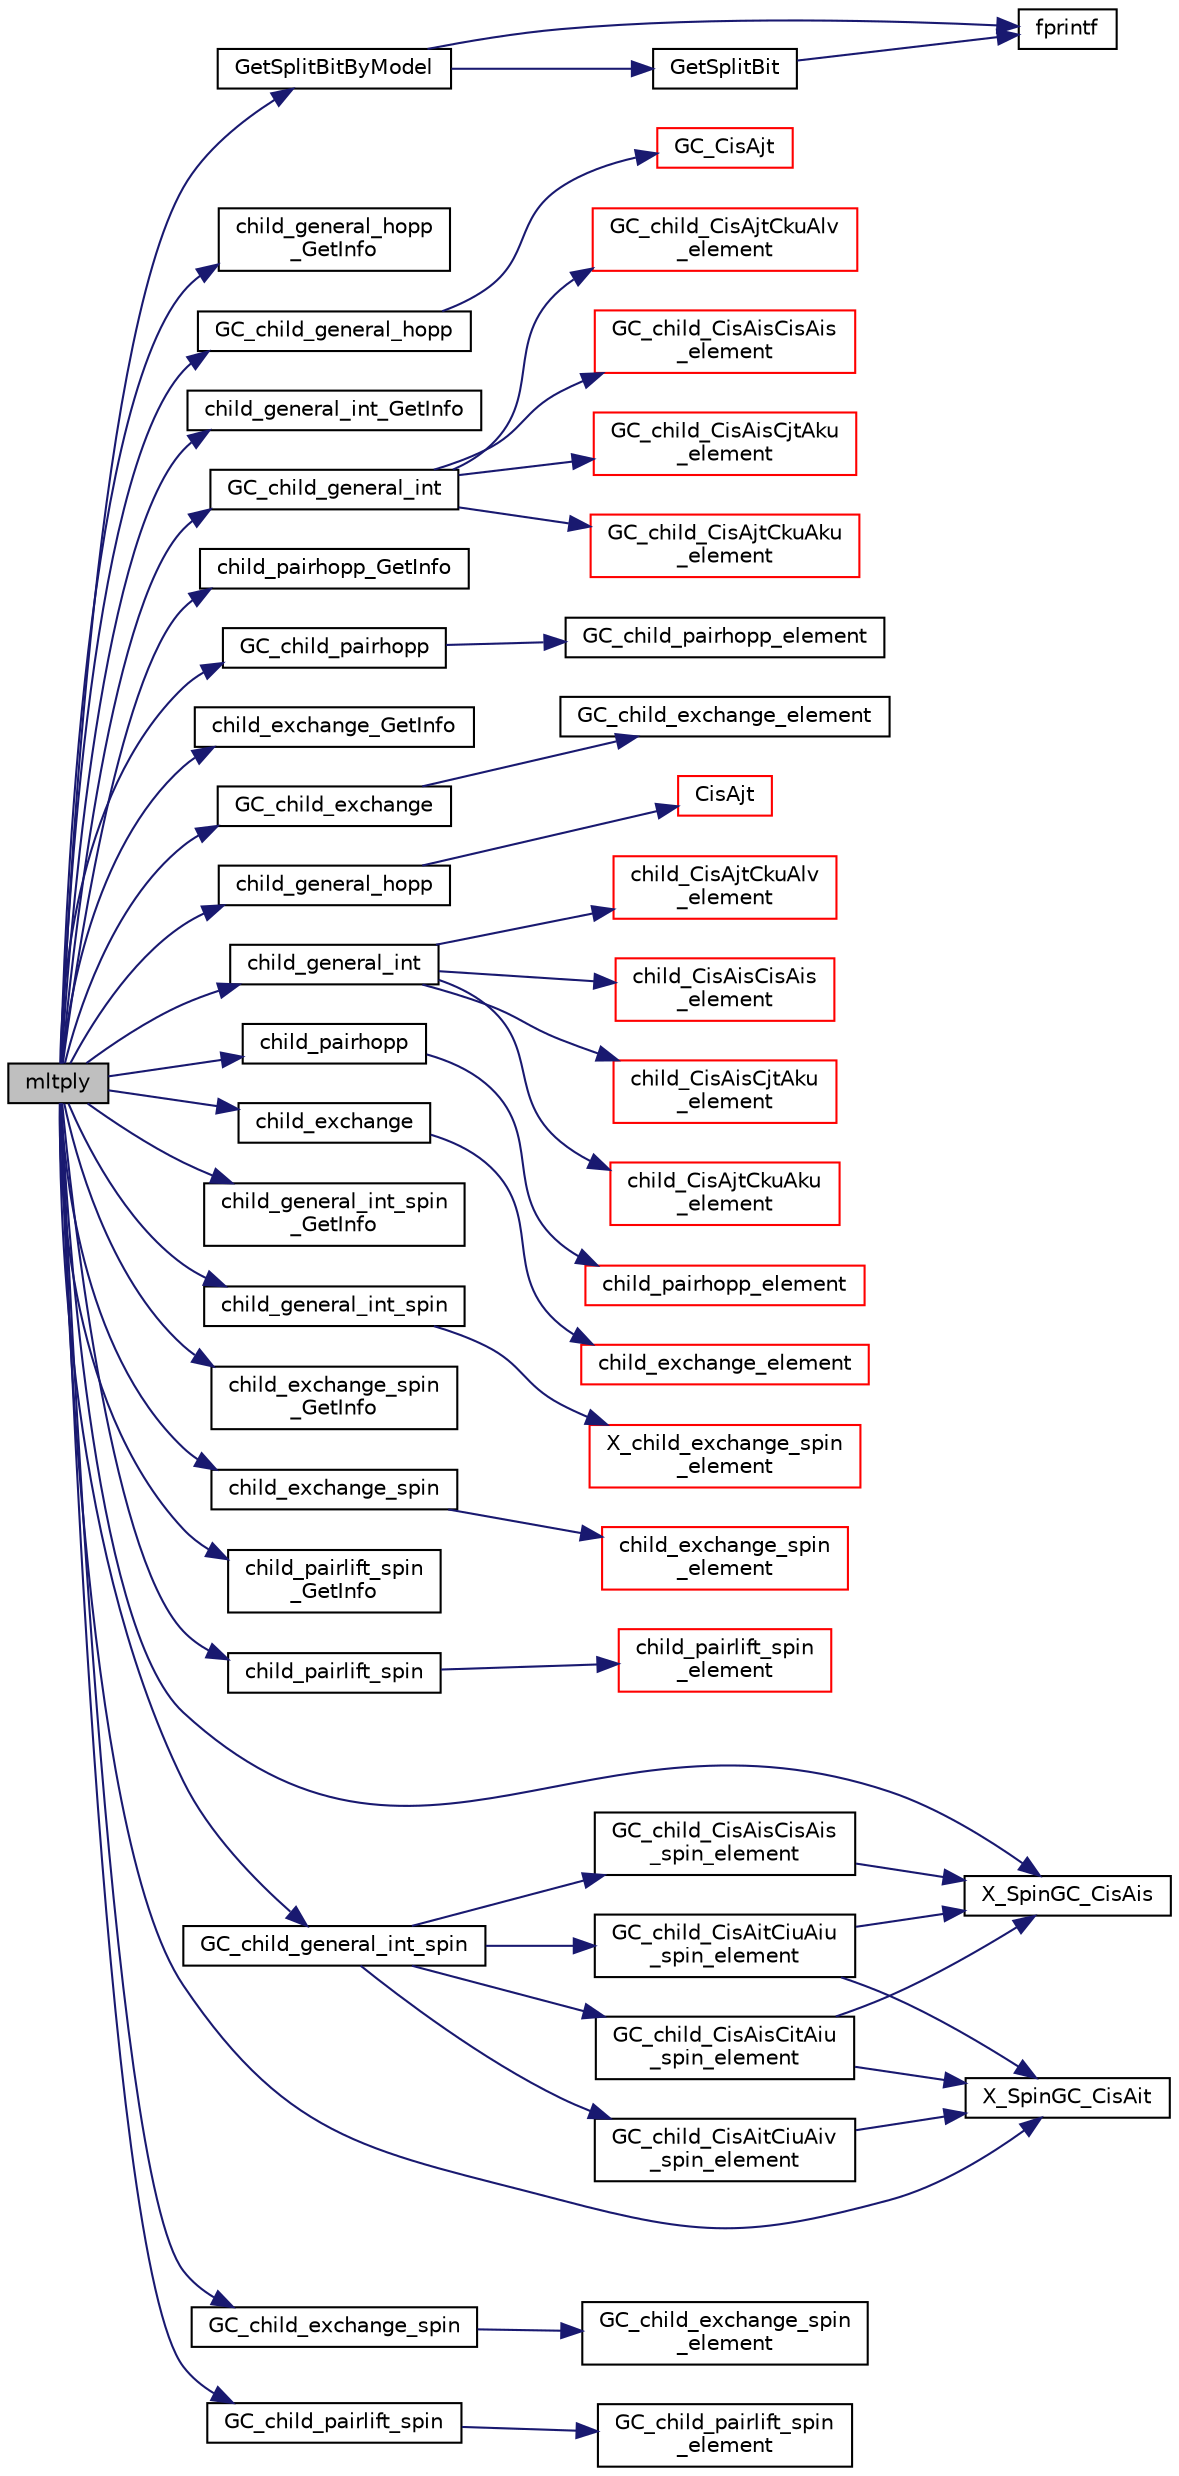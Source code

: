 digraph "mltply"
{
 // INTERACTIVE_SVG=YES
  edge [fontname="Helvetica",fontsize="10",labelfontname="Helvetica",labelfontsize="10"];
  node [fontname="Helvetica",fontsize="10",shape=record];
  rankdir="LR";
  Node1 [label="mltply",height=0.2,width=0.4,color="black", fillcolor="grey75", style="filled", fontcolor="black"];
  Node1 -> Node2 [color="midnightblue",fontsize="10",style="solid",fontname="Helvetica"];
  Node2 [label="GetSplitBitByModel",height=0.2,width=0.4,color="black", fillcolor="white", style="filled",URL="$bitcalc_8c.html#a78387adc1f4e171d3796235adfcbd87e"];
  Node2 -> Node3 [color="midnightblue",fontsize="10",style="solid",fontname="Helvetica"];
  Node3 [label="fprintf",height=0.2,width=0.4,color="black", fillcolor="white", style="filled",URL="$xfreemem__large_8c.html#a5c1bb0da45eec945c4cc3233c7d8427e"];
  Node2 -> Node4 [color="midnightblue",fontsize="10",style="solid",fontname="Helvetica"];
  Node4 [label="GetSplitBit",height=0.2,width=0.4,color="black", fillcolor="white", style="filled",URL="$bitcalc_8c.html#a8151401358ba31213a5bb228b9b57cfc"];
  Node4 -> Node3 [color="midnightblue",fontsize="10",style="solid",fontname="Helvetica"];
  Node1 -> Node5 [color="midnightblue",fontsize="10",style="solid",fontname="Helvetica"];
  Node5 [label="child_general_hopp\l_GetInfo",height=0.2,width=0.4,color="black", fillcolor="white", style="filled",URL="$mltply_8c.html#ad2c9c4176ec4f0f7d5087a890467a264"];
  Node1 -> Node6 [color="midnightblue",fontsize="10",style="solid",fontname="Helvetica"];
  Node6 [label="GC_child_general_hopp",height=0.2,width=0.4,color="black", fillcolor="white", style="filled",URL="$mltply_8c.html#a59f11fc0359c4543168c6a6f61a1ec70"];
  Node6 -> Node7 [color="midnightblue",fontsize="10",style="solid",fontname="Helvetica"];
  Node7 [label="GC_CisAjt",height=0.2,width=0.4,color="red", fillcolor="white", style="filled",URL="$mltply_8c.html#a257628b6ed79f7a93d3d2a9a957bc936"];
  Node1 -> Node8 [color="midnightblue",fontsize="10",style="solid",fontname="Helvetica"];
  Node8 [label="child_general_int_GetInfo",height=0.2,width=0.4,color="black", fillcolor="white", style="filled",URL="$mltply_8c.html#ad8750d6b426c68d0e931849d094b11ce"];
  Node1 -> Node9 [color="midnightblue",fontsize="10",style="solid",fontname="Helvetica"];
  Node9 [label="GC_child_general_int",height=0.2,width=0.4,color="black", fillcolor="white", style="filled",URL="$mltply_8c.html#a70e66e6ab9f74ec21130ed2363e24a51"];
  Node9 -> Node10 [color="midnightblue",fontsize="10",style="solid",fontname="Helvetica"];
  Node10 [label="GC_child_CisAisCisAis\l_element",height=0.2,width=0.4,color="red", fillcolor="white", style="filled",URL="$mltply_8c.html#a6e5c6a3af522a385b4ee60f66efb2557"];
  Node9 -> Node11 [color="midnightblue",fontsize="10",style="solid",fontname="Helvetica"];
  Node11 [label="GC_child_CisAisCjtAku\l_element",height=0.2,width=0.4,color="red", fillcolor="white", style="filled",URL="$mltply_8c.html#a5a389f0d9543e02b5d2e19df0198bafc"];
  Node9 -> Node12 [color="midnightblue",fontsize="10",style="solid",fontname="Helvetica"];
  Node12 [label="GC_child_CisAjtCkuAku\l_element",height=0.2,width=0.4,color="red", fillcolor="white", style="filled",URL="$mltply_8c.html#ab7d585bf30bbcee8449b8c54d0bb128e"];
  Node9 -> Node13 [color="midnightblue",fontsize="10",style="solid",fontname="Helvetica"];
  Node13 [label="GC_child_CisAjtCkuAlv\l_element",height=0.2,width=0.4,color="red", fillcolor="white", style="filled",URL="$mltply_8c.html#a6d06655a28258eea84191579396219e1"];
  Node1 -> Node14 [color="midnightblue",fontsize="10",style="solid",fontname="Helvetica"];
  Node14 [label="child_pairhopp_GetInfo",height=0.2,width=0.4,color="black", fillcolor="white", style="filled",URL="$mltply_8c.html#ada83696e48d6a9496eca54980a2fd2a4"];
  Node1 -> Node15 [color="midnightblue",fontsize="10",style="solid",fontname="Helvetica"];
  Node15 [label="GC_child_pairhopp",height=0.2,width=0.4,color="black", fillcolor="white", style="filled",URL="$mltply_8c.html#ad16f7b63b9768957a720004697a7a774"];
  Node15 -> Node16 [color="midnightblue",fontsize="10",style="solid",fontname="Helvetica"];
  Node16 [label="GC_child_pairhopp_element",height=0.2,width=0.4,color="black", fillcolor="white", style="filled",URL="$mltply_8c.html#a47af1fdf91258fccc366f8e96f600bfb"];
  Node1 -> Node17 [color="midnightblue",fontsize="10",style="solid",fontname="Helvetica"];
  Node17 [label="child_exchange_GetInfo",height=0.2,width=0.4,color="black", fillcolor="white", style="filled",URL="$mltply_8c.html#ace0e2c1c928c924f7efd3bf106c9122e"];
  Node1 -> Node18 [color="midnightblue",fontsize="10",style="solid",fontname="Helvetica"];
  Node18 [label="GC_child_exchange",height=0.2,width=0.4,color="black", fillcolor="white", style="filled",URL="$mltply_8c.html#a23af00b3160b075156e1c842bb3a879d"];
  Node18 -> Node19 [color="midnightblue",fontsize="10",style="solid",fontname="Helvetica"];
  Node19 [label="GC_child_exchange_element",height=0.2,width=0.4,color="black", fillcolor="white", style="filled",URL="$mltply_8c.html#a17e4b4cfa71b3d34cdc969cb22b79ba9"];
  Node1 -> Node20 [color="midnightblue",fontsize="10",style="solid",fontname="Helvetica"];
  Node20 [label="child_general_hopp",height=0.2,width=0.4,color="black", fillcolor="white", style="filled",URL="$mltply_8c.html#ac6de5fa85bba8abb6001cea5f4eae19e"];
  Node20 -> Node21 [color="midnightblue",fontsize="10",style="solid",fontname="Helvetica"];
  Node21 [label="CisAjt",height=0.2,width=0.4,color="red", fillcolor="white", style="filled",URL="$mltply_8c.html#aaf0a9a1a4862be39ce011d0acf118928"];
  Node1 -> Node22 [color="midnightblue",fontsize="10",style="solid",fontname="Helvetica"];
  Node22 [label="child_general_int",height=0.2,width=0.4,color="black", fillcolor="white", style="filled",URL="$mltply_8c.html#aef9d79bf221699cecaa1b65b374e5b92"];
  Node22 -> Node23 [color="midnightblue",fontsize="10",style="solid",fontname="Helvetica"];
  Node23 [label="child_CisAisCisAis\l_element",height=0.2,width=0.4,color="red", fillcolor="white", style="filled",URL="$mltply_8c.html#a11e78b661246513350ad6ee2e3985d9f"];
  Node22 -> Node24 [color="midnightblue",fontsize="10",style="solid",fontname="Helvetica"];
  Node24 [label="child_CisAisCjtAku\l_element",height=0.2,width=0.4,color="red", fillcolor="white", style="filled",URL="$mltply_8c.html#a985bdb0d96a952fc6c447e12ea2b906a"];
  Node22 -> Node25 [color="midnightblue",fontsize="10",style="solid",fontname="Helvetica"];
  Node25 [label="child_CisAjtCkuAku\l_element",height=0.2,width=0.4,color="red", fillcolor="white", style="filled",URL="$mltply_8c.html#a8575bdd2f35cf049753b0617d2693edb"];
  Node22 -> Node26 [color="midnightblue",fontsize="10",style="solid",fontname="Helvetica"];
  Node26 [label="child_CisAjtCkuAlv\l_element",height=0.2,width=0.4,color="red", fillcolor="white", style="filled",URL="$mltply_8c.html#a2e64839292192a5851d4be60a4f3561a"];
  Node1 -> Node27 [color="midnightblue",fontsize="10",style="solid",fontname="Helvetica"];
  Node27 [label="child_pairhopp",height=0.2,width=0.4,color="black", fillcolor="white", style="filled",URL="$mltply_8c.html#a4d178b47dde9c5e387a87d482463575d"];
  Node27 -> Node28 [color="midnightblue",fontsize="10",style="solid",fontname="Helvetica"];
  Node28 [label="child_pairhopp_element",height=0.2,width=0.4,color="red", fillcolor="white", style="filled",URL="$mltply_8c.html#a72af6200bdc7e6474def42f634cfff65"];
  Node1 -> Node29 [color="midnightblue",fontsize="10",style="solid",fontname="Helvetica"];
  Node29 [label="child_exchange",height=0.2,width=0.4,color="black", fillcolor="white", style="filled",URL="$mltply_8c.html#a5821f04d36f42ce53a1d522dcb5548c5"];
  Node29 -> Node30 [color="midnightblue",fontsize="10",style="solid",fontname="Helvetica"];
  Node30 [label="child_exchange_element",height=0.2,width=0.4,color="red", fillcolor="white", style="filled",URL="$mltply_8c.html#a54c462e324115ab5c298e497fa8fba74"];
  Node1 -> Node31 [color="midnightblue",fontsize="10",style="solid",fontname="Helvetica"];
  Node31 [label="child_general_int_spin\l_GetInfo",height=0.2,width=0.4,color="black", fillcolor="white", style="filled",URL="$mltply_8c.html#a4f2cb8d2efe39da7c0b1b6d975758c40"];
  Node1 -> Node32 [color="midnightblue",fontsize="10",style="solid",fontname="Helvetica"];
  Node32 [label="child_general_int_spin",height=0.2,width=0.4,color="black", fillcolor="white", style="filled",URL="$mltply_8c.html#aa02ac66be051c651994ed4c9bfd9648e"];
  Node32 -> Node33 [color="midnightblue",fontsize="10",style="solid",fontname="Helvetica"];
  Node33 [label="X_child_exchange_spin\l_element",height=0.2,width=0.4,color="red", fillcolor="white", style="filled",URL="$mltply_8c.html#a40a1adaf57adca8173be6dbcf260aabf"];
  Node1 -> Node34 [color="midnightblue",fontsize="10",style="solid",fontname="Helvetica"];
  Node34 [label="child_exchange_spin\l_GetInfo",height=0.2,width=0.4,color="black", fillcolor="white", style="filled",URL="$mltply_8c.html#a70512a3c407e79dd6c912a63f9afe4ae"];
  Node1 -> Node35 [color="midnightblue",fontsize="10",style="solid",fontname="Helvetica"];
  Node35 [label="child_exchange_spin",height=0.2,width=0.4,color="black", fillcolor="white", style="filled",URL="$mltply_8c.html#ab975146c2b912899e92ae74ec42b5b45"];
  Node35 -> Node36 [color="midnightblue",fontsize="10",style="solid",fontname="Helvetica"];
  Node36 [label="child_exchange_spin\l_element",height=0.2,width=0.4,color="red", fillcolor="white", style="filled",URL="$mltply_8c.html#ac49bf59f1c574be383b76e2e315e902a"];
  Node1 -> Node37 [color="midnightblue",fontsize="10",style="solid",fontname="Helvetica"];
  Node37 [label="child_pairlift_spin\l_GetInfo",height=0.2,width=0.4,color="black", fillcolor="white", style="filled",URL="$mltply_8c.html#a2ccdc49853b6d944a5274784015ff774"];
  Node1 -> Node38 [color="midnightblue",fontsize="10",style="solid",fontname="Helvetica"];
  Node38 [label="child_pairlift_spin",height=0.2,width=0.4,color="black", fillcolor="white", style="filled",URL="$mltply_8c.html#ad98281df0128bef6143204cfee393119"];
  Node38 -> Node39 [color="midnightblue",fontsize="10",style="solid",fontname="Helvetica"];
  Node39 [label="child_pairlift_spin\l_element",height=0.2,width=0.4,color="red", fillcolor="white", style="filled",URL="$mltply_8c.html#a1eb1279a95e116ee2de32bbdd6b23efb"];
  Node1 -> Node40 [color="midnightblue",fontsize="10",style="solid",fontname="Helvetica"];
  Node40 [label="X_SpinGC_CisAis",height=0.2,width=0.4,color="black", fillcolor="white", style="filled",URL="$mltply_8c.html#a5d9e5a462ca77248cbae177465fa02c3"];
  Node1 -> Node41 [color="midnightblue",fontsize="10",style="solid",fontname="Helvetica"];
  Node41 [label="X_SpinGC_CisAit",height=0.2,width=0.4,color="black", fillcolor="white", style="filled",URL="$mltply_8c.html#a707ac2de8043df3be28fcf3c81c44362"];
  Node1 -> Node42 [color="midnightblue",fontsize="10",style="solid",fontname="Helvetica"];
  Node42 [label="GC_child_general_int_spin",height=0.2,width=0.4,color="black", fillcolor="white", style="filled",URL="$mltply_8c.html#a0dac10eb920ee6f0c6d5c064167b6cf2"];
  Node42 -> Node43 [color="midnightblue",fontsize="10",style="solid",fontname="Helvetica"];
  Node43 [label="GC_child_CisAisCisAis\l_spin_element",height=0.2,width=0.4,color="black", fillcolor="white", style="filled",URL="$mltply_8c.html#aa25730bebedaef0567be1d1d3a2aa9f7"];
  Node43 -> Node40 [color="midnightblue",fontsize="10",style="solid",fontname="Helvetica"];
  Node42 -> Node44 [color="midnightblue",fontsize="10",style="solid",fontname="Helvetica"];
  Node44 [label="GC_child_CisAisCitAiu\l_spin_element",height=0.2,width=0.4,color="black", fillcolor="white", style="filled",URL="$mltply_8c.html#af675fc77ae3b652589d52ff3fa667b77"];
  Node44 -> Node41 [color="midnightblue",fontsize="10",style="solid",fontname="Helvetica"];
  Node44 -> Node40 [color="midnightblue",fontsize="10",style="solid",fontname="Helvetica"];
  Node42 -> Node45 [color="midnightblue",fontsize="10",style="solid",fontname="Helvetica"];
  Node45 [label="GC_child_CisAitCiuAiu\l_spin_element",height=0.2,width=0.4,color="black", fillcolor="white", style="filled",URL="$mltply_8c.html#a220085102d48735b8111fe704e5d5993"];
  Node45 -> Node40 [color="midnightblue",fontsize="10",style="solid",fontname="Helvetica"];
  Node45 -> Node41 [color="midnightblue",fontsize="10",style="solid",fontname="Helvetica"];
  Node42 -> Node46 [color="midnightblue",fontsize="10",style="solid",fontname="Helvetica"];
  Node46 [label="GC_child_CisAitCiuAiv\l_spin_element",height=0.2,width=0.4,color="black", fillcolor="white", style="filled",URL="$mltply_8c.html#a1b6c6239f632e04606cf340f024d2ed3"];
  Node46 -> Node41 [color="midnightblue",fontsize="10",style="solid",fontname="Helvetica"];
  Node1 -> Node47 [color="midnightblue",fontsize="10",style="solid",fontname="Helvetica"];
  Node47 [label="GC_child_exchange_spin",height=0.2,width=0.4,color="black", fillcolor="white", style="filled",URL="$mltply_8c.html#a1da5e51d844cfaf0edf806b0e29e3ab8"];
  Node47 -> Node48 [color="midnightblue",fontsize="10",style="solid",fontname="Helvetica"];
  Node48 [label="GC_child_exchange_spin\l_element",height=0.2,width=0.4,color="black", fillcolor="white", style="filled",URL="$mltply_8c.html#a3a389097c7f00b48f89ad12bff352a61"];
  Node1 -> Node49 [color="midnightblue",fontsize="10",style="solid",fontname="Helvetica"];
  Node49 [label="GC_child_pairlift_spin",height=0.2,width=0.4,color="black", fillcolor="white", style="filled",URL="$mltply_8c.html#ae3ae89f559a5119c3d29bfef76f30369"];
  Node49 -> Node50 [color="midnightblue",fontsize="10",style="solid",fontname="Helvetica"];
  Node50 [label="GC_child_pairlift_spin\l_element",height=0.2,width=0.4,color="black", fillcolor="white", style="filled",URL="$mltply_8c.html#a8bc8e9d8ce6a5a681f6a77cffc1d1171"];
}
